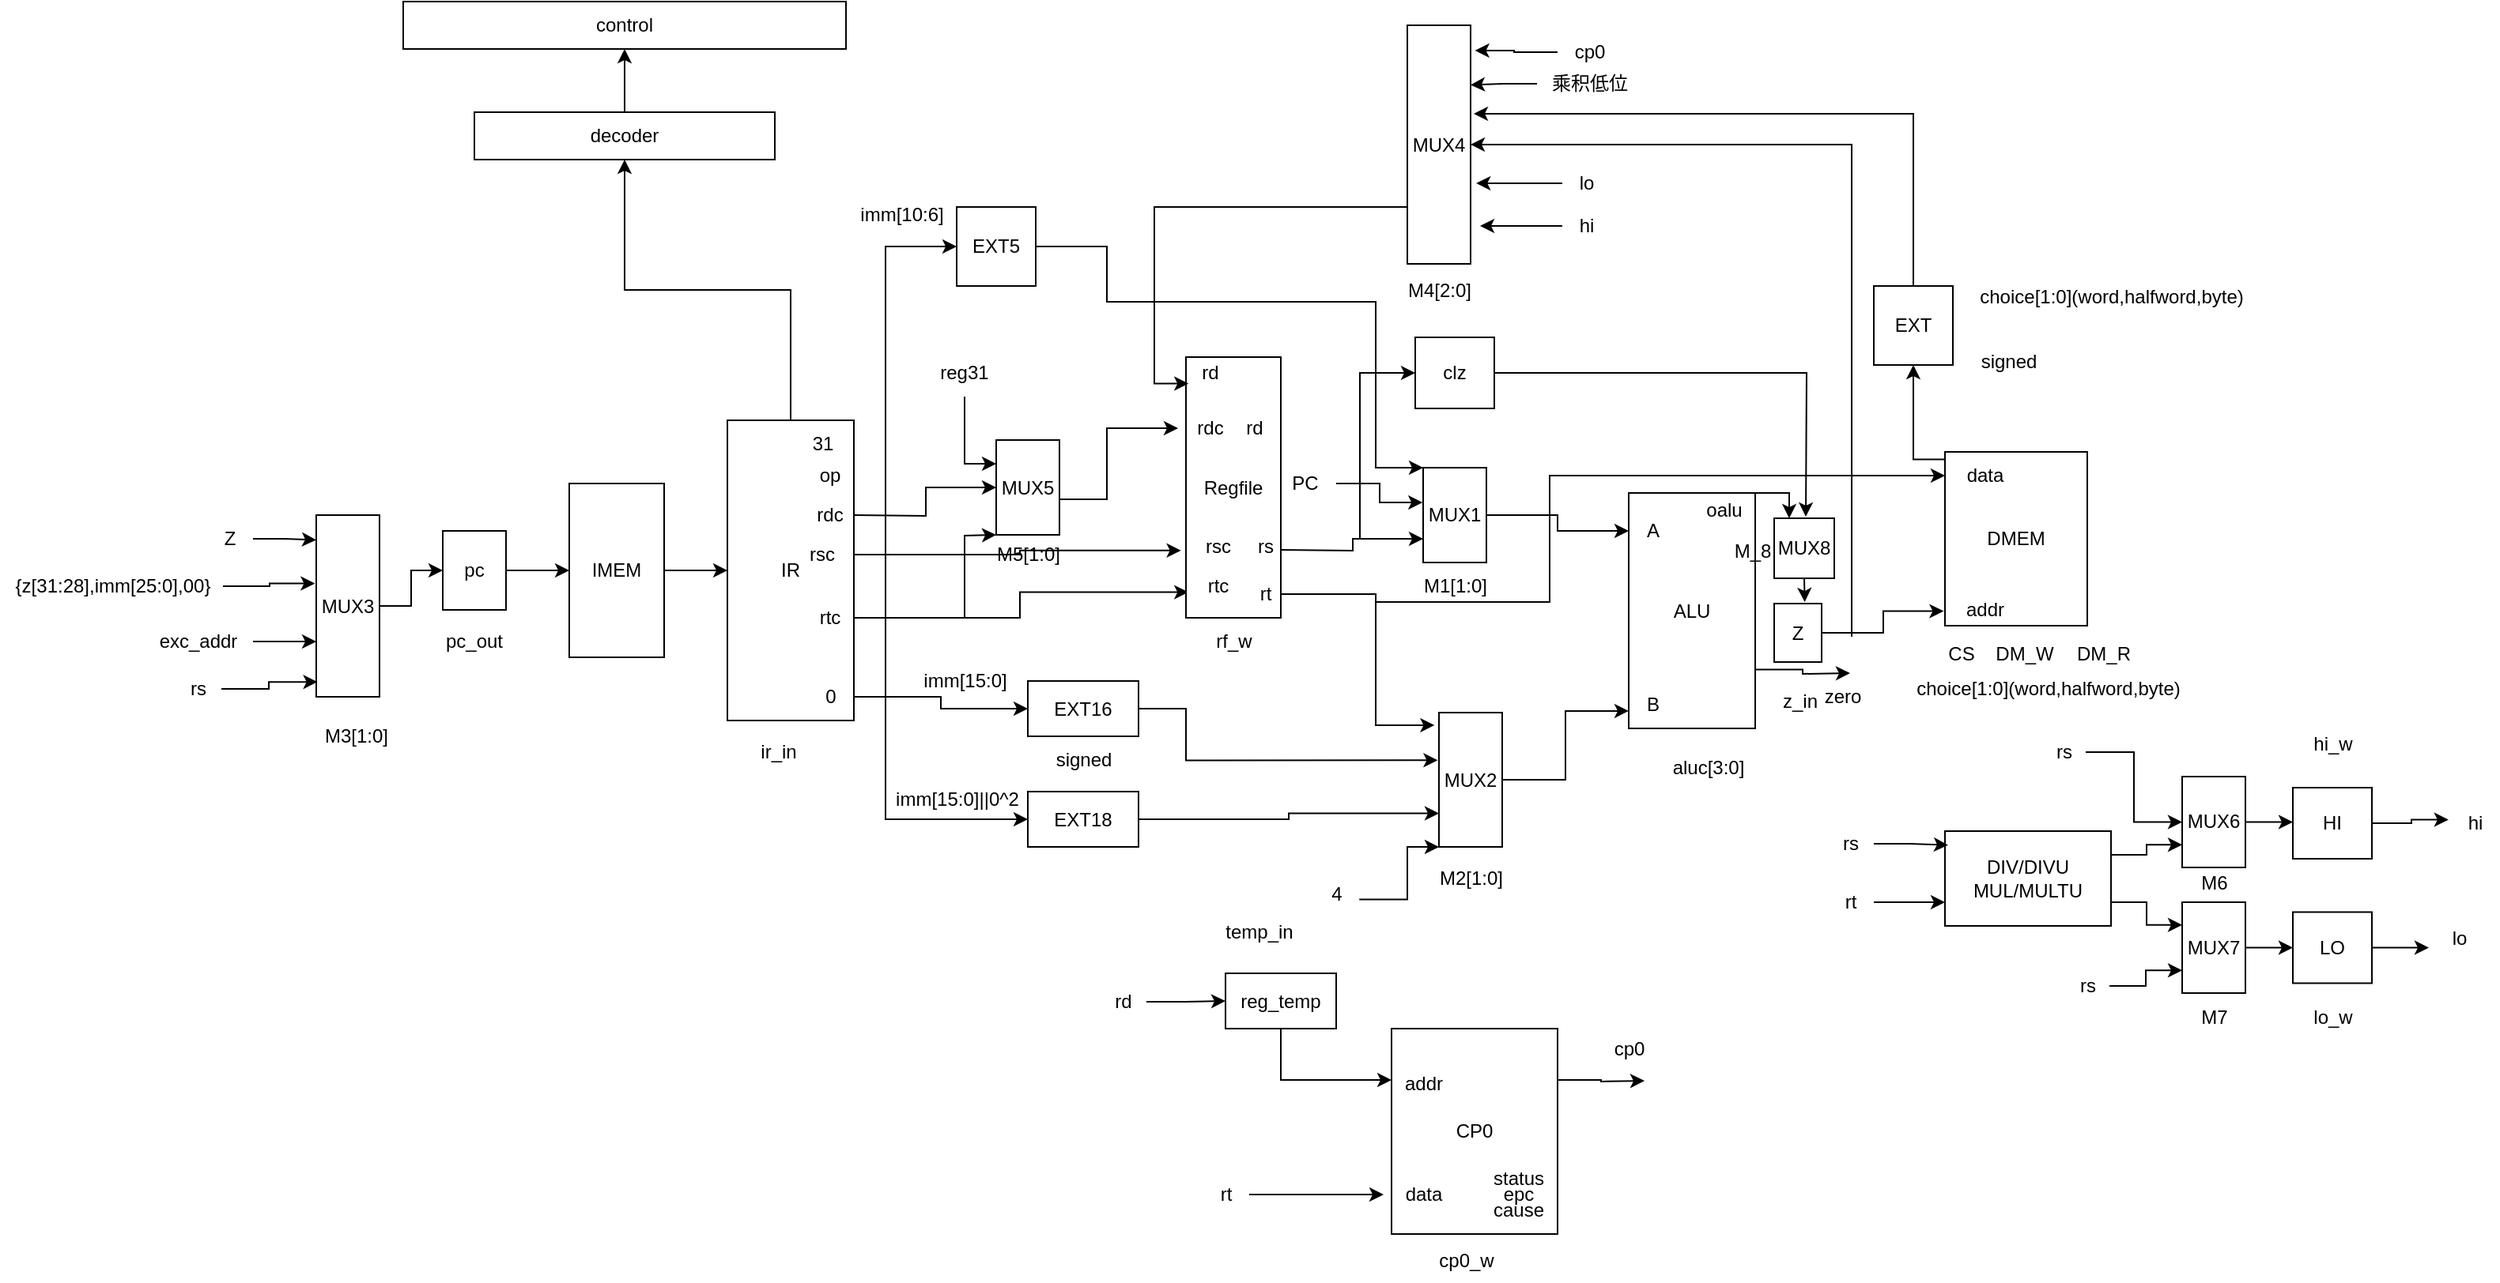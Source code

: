 <mxfile version="21.5.2" type="device">
  <diagram name="第 1 页" id="BXewia8EVomgx7ZCaBAO">
    <mxGraphModel dx="2140" dy="517" grid="0" gridSize="10" guides="1" tooltips="1" connect="1" arrows="1" fold="1" page="1" pageScale="1" pageWidth="850" pageHeight="1100" math="0" shadow="0">
      <root>
        <mxCell id="0" />
        <mxCell id="1" parent="0" />
        <mxCell id="QQ0hsMi-_QrQO46xUWMQ-4" style="edgeStyle=orthogonalEdgeStyle;rounded=0;orthogonalLoop=1;jettySize=auto;html=1;exitX=1;exitY=0.5;exitDx=0;exitDy=0;entryX=0;entryY=0.5;entryDx=0;entryDy=0;" parent="1" source="QQ0hsMi-_QrQO46xUWMQ-1" target="QQ0hsMi-_QrQO46xUWMQ-3" edge="1">
          <mxGeometry relative="1" as="geometry" />
        </mxCell>
        <mxCell id="QQ0hsMi-_QrQO46xUWMQ-1" value="pc" style="rounded=0;whiteSpace=wrap;html=1;" parent="1" vertex="1">
          <mxGeometry x="100" y="495" width="40" height="50" as="geometry" />
        </mxCell>
        <mxCell id="QQ0hsMi-_QrQO46xUWMQ-2" value="pc_out" style="text;html=1;strokeColor=none;fillColor=none;align=center;verticalAlign=middle;whiteSpace=wrap;rounded=0;" parent="1" vertex="1">
          <mxGeometry x="90" y="550" width="60" height="30" as="geometry" />
        </mxCell>
        <mxCell id="QQ0hsMi-_QrQO46xUWMQ-6" style="edgeStyle=orthogonalEdgeStyle;rounded=0;orthogonalLoop=1;jettySize=auto;html=1;exitX=1;exitY=0.5;exitDx=0;exitDy=0;entryX=0;entryY=0.5;entryDx=0;entryDy=0;" parent="1" source="QQ0hsMi-_QrQO46xUWMQ-3" target="QQ0hsMi-_QrQO46xUWMQ-5" edge="1">
          <mxGeometry relative="1" as="geometry" />
        </mxCell>
        <mxCell id="QQ0hsMi-_QrQO46xUWMQ-3" value="IMEM" style="rounded=0;whiteSpace=wrap;html=1;" parent="1" vertex="1">
          <mxGeometry x="180" y="465" width="60" height="110" as="geometry" />
        </mxCell>
        <mxCell id="QQ0hsMi-_QrQO46xUWMQ-97" style="edgeStyle=orthogonalEdgeStyle;rounded=0;orthogonalLoop=1;jettySize=auto;html=1;exitX=0.5;exitY=0;exitDx=0;exitDy=0;entryX=0.5;entryY=1;entryDx=0;entryDy=0;" parent="1" source="QQ0hsMi-_QrQO46xUWMQ-5" target="QQ0hsMi-_QrQO46xUWMQ-95" edge="1">
          <mxGeometry relative="1" as="geometry" />
        </mxCell>
        <mxCell id="QQ0hsMi-_QrQO46xUWMQ-5" value="IR" style="rounded=0;whiteSpace=wrap;html=1;" parent="1" vertex="1">
          <mxGeometry x="280" y="425" width="80" height="190" as="geometry" />
        </mxCell>
        <mxCell id="QQ0hsMi-_QrQO46xUWMQ-7" value="op" style="text;html=1;strokeColor=none;fillColor=none;align=center;verticalAlign=middle;whiteSpace=wrap;rounded=0;" parent="1" vertex="1">
          <mxGeometry x="320" y="440" width="50" height="40" as="geometry" />
        </mxCell>
        <mxCell id="QQ0hsMi-_QrQO46xUWMQ-17" style="edgeStyle=orthogonalEdgeStyle;rounded=0;orthogonalLoop=1;jettySize=auto;html=1;" parent="1" target="QQ0hsMi-_QrQO46xUWMQ-16" edge="1">
          <mxGeometry relative="1" as="geometry">
            <mxPoint x="360" y="485" as="sourcePoint" />
          </mxGeometry>
        </mxCell>
        <mxCell id="QQ0hsMi-_QrQO46xUWMQ-8" value="rdc" style="text;html=1;strokeColor=none;fillColor=none;align=center;verticalAlign=middle;whiteSpace=wrap;rounded=0;" parent="1" vertex="1">
          <mxGeometry x="320" y="465" width="50" height="40" as="geometry" />
        </mxCell>
        <mxCell id="QQ0hsMi-_QrQO46xUWMQ-34" style="edgeStyle=orthogonalEdgeStyle;rounded=0;orthogonalLoop=1;jettySize=auto;html=1;exitX=1;exitY=0.5;exitDx=0;exitDy=0;entryX=-0.08;entryY=0.58;entryDx=0;entryDy=0;entryPerimeter=0;" parent="1" source="QQ0hsMi-_QrQO46xUWMQ-9" target="QQ0hsMi-_QrQO46xUWMQ-21" edge="1">
          <mxGeometry relative="1" as="geometry">
            <mxPoint x="410" y="530" as="targetPoint" />
          </mxGeometry>
        </mxCell>
        <mxCell id="QQ0hsMi-_QrQO46xUWMQ-9" value="rsc" style="text;html=1;strokeColor=none;fillColor=none;align=center;verticalAlign=middle;whiteSpace=wrap;rounded=0;" parent="1" vertex="1">
          <mxGeometry x="320" y="490" width="40" height="40" as="geometry" />
        </mxCell>
        <mxCell id="QQ0hsMi-_QrQO46xUWMQ-28" style="edgeStyle=orthogonalEdgeStyle;rounded=0;orthogonalLoop=1;jettySize=auto;html=1;exitX=1;exitY=0.5;exitDx=0;exitDy=0;entryX=0.04;entryY=0.627;entryDx=0;entryDy=0;entryPerimeter=0;" parent="1" source="QQ0hsMi-_QrQO46xUWMQ-10" target="QQ0hsMi-_QrQO46xUWMQ-22" edge="1">
          <mxGeometry relative="1" as="geometry" />
        </mxCell>
        <mxCell id="QQ0hsMi-_QrQO46xUWMQ-10" value="rtc" style="text;html=1;strokeColor=none;fillColor=none;align=center;verticalAlign=middle;whiteSpace=wrap;rounded=0;" parent="1" vertex="1">
          <mxGeometry x="330" y="530" width="30" height="40" as="geometry" />
        </mxCell>
        <mxCell id="QQ0hsMi-_QrQO46xUWMQ-12" value="31" style="text;html=1;align=center;verticalAlign=middle;resizable=0;points=[];autosize=1;strokeColor=none;fillColor=none;" parent="1" vertex="1">
          <mxGeometry x="320" y="425" width="40" height="30" as="geometry" />
        </mxCell>
        <mxCell id="QQ0hsMi-_QrQO46xUWMQ-56" style="edgeStyle=orthogonalEdgeStyle;rounded=0;orthogonalLoop=1;jettySize=auto;html=1;entryX=0;entryY=0.5;entryDx=0;entryDy=0;" parent="1" source="QQ0hsMi-_QrQO46xUWMQ-14" target="QQ0hsMi-_QrQO46xUWMQ-37" edge="1">
          <mxGeometry relative="1" as="geometry">
            <mxPoint x="380" y="320" as="targetPoint" />
            <Array as="points">
              <mxPoint x="380" y="600" />
              <mxPoint x="380" y="315" />
            </Array>
          </mxGeometry>
        </mxCell>
        <mxCell id="QQ0hsMi-_QrQO46xUWMQ-14" value="0" style="text;html=1;align=center;verticalAlign=middle;resizable=0;points=[];autosize=1;strokeColor=none;fillColor=none;" parent="1" vertex="1">
          <mxGeometry x="330" y="585" width="30" height="30" as="geometry" />
        </mxCell>
        <mxCell id="QQ0hsMi-_QrQO46xUWMQ-15" value="Regfile" style="rounded=0;whiteSpace=wrap;html=1;" parent="1" vertex="1">
          <mxGeometry x="570" y="385" width="60" height="165" as="geometry" />
        </mxCell>
        <mxCell id="QQ0hsMi-_QrQO46xUWMQ-25" style="edgeStyle=orthogonalEdgeStyle;rounded=0;orthogonalLoop=1;jettySize=auto;html=1;exitX=1;exitY=0.5;exitDx=0;exitDy=0;" parent="1" source="QQ0hsMi-_QrQO46xUWMQ-16" target="QQ0hsMi-_QrQO46xUWMQ-19" edge="1">
          <mxGeometry relative="1" as="geometry">
            <mxPoint x="520" y="420" as="targetPoint" />
            <Array as="points">
              <mxPoint x="520" y="475" />
              <mxPoint x="520" y="430" />
            </Array>
          </mxGeometry>
        </mxCell>
        <mxCell id="QQ0hsMi-_QrQO46xUWMQ-16" value="MUX5" style="rounded=0;whiteSpace=wrap;html=1;" parent="1" vertex="1">
          <mxGeometry x="450" y="437.5" width="40" height="60" as="geometry" />
        </mxCell>
        <mxCell id="QQ0hsMi-_QrQO46xUWMQ-18" value="rd" style="text;html=1;align=center;verticalAlign=middle;resizable=0;points=[];autosize=1;strokeColor=none;fillColor=none;" parent="1" vertex="1">
          <mxGeometry x="570" y="380" width="30" height="30" as="geometry" />
        </mxCell>
        <mxCell id="QQ0hsMi-_QrQO46xUWMQ-19" value="rdc" style="text;html=1;align=center;verticalAlign=middle;resizable=0;points=[];autosize=1;strokeColor=none;fillColor=none;" parent="1" vertex="1">
          <mxGeometry x="565" y="415" width="40" height="30" as="geometry" />
        </mxCell>
        <mxCell id="QQ0hsMi-_QrQO46xUWMQ-21" value="rsc" style="text;html=1;align=center;verticalAlign=middle;resizable=0;points=[];autosize=1;strokeColor=none;fillColor=none;" parent="1" vertex="1">
          <mxGeometry x="570" y="490" width="40" height="30" as="geometry" />
        </mxCell>
        <mxCell id="QQ0hsMi-_QrQO46xUWMQ-22" value="rtc" style="text;html=1;align=center;verticalAlign=middle;resizable=0;points=[];autosize=1;strokeColor=none;fillColor=none;" parent="1" vertex="1">
          <mxGeometry x="570" y="515" width="40" height="30" as="geometry" />
        </mxCell>
        <mxCell id="QQ0hsMi-_QrQO46xUWMQ-23" value="rs" style="text;html=1;align=center;verticalAlign=middle;resizable=0;points=[];autosize=1;strokeColor=none;fillColor=none;" parent="1" vertex="1">
          <mxGeometry x="605" y="490" width="30" height="30" as="geometry" />
        </mxCell>
        <mxCell id="QQ0hsMi-_QrQO46xUWMQ-54" style="edgeStyle=orthogonalEdgeStyle;rounded=0;orthogonalLoop=1;jettySize=auto;html=1;entryX=-0.07;entryY=0.094;entryDx=0;entryDy=0;entryPerimeter=0;" parent="1" target="QQ0hsMi-_QrQO46xUWMQ-47" edge="1">
          <mxGeometry relative="1" as="geometry">
            <mxPoint x="680" y="580" as="targetPoint" />
            <mxPoint x="630" y="535" as="sourcePoint" />
            <Array as="points">
              <mxPoint x="690" y="535" />
              <mxPoint x="690" y="618" />
            </Array>
          </mxGeometry>
        </mxCell>
        <mxCell id="QQ0hsMi-_QrQO46xUWMQ-24" value="rt" style="text;html=1;align=center;verticalAlign=middle;resizable=0;points=[];autosize=1;strokeColor=none;fillColor=none;" parent="1" vertex="1">
          <mxGeometry x="605" y="520" width="30" height="30" as="geometry" />
        </mxCell>
        <mxCell id="QQ0hsMi-_QrQO46xUWMQ-29" value="" style="endArrow=classic;html=1;rounded=0;entryX=0;entryY=1;entryDx=0;entryDy=0;" parent="1" target="QQ0hsMi-_QrQO46xUWMQ-16" edge="1">
          <mxGeometry width="50" height="50" relative="1" as="geometry">
            <mxPoint x="430" y="550" as="sourcePoint" />
            <mxPoint x="430" y="500" as="targetPoint" />
            <Array as="points">
              <mxPoint x="430" y="498" />
            </Array>
          </mxGeometry>
        </mxCell>
        <mxCell id="QQ0hsMi-_QrQO46xUWMQ-57" style="edgeStyle=orthogonalEdgeStyle;rounded=0;orthogonalLoop=1;jettySize=auto;html=1;exitX=0.5;exitY=1;exitDx=0;exitDy=0;entryX=0;entryY=0.25;entryDx=0;entryDy=0;" parent="1" source="QQ0hsMi-_QrQO46xUWMQ-31" target="QQ0hsMi-_QrQO46xUWMQ-16" edge="1">
          <mxGeometry relative="1" as="geometry" />
        </mxCell>
        <mxCell id="QQ0hsMi-_QrQO46xUWMQ-31" value="reg31" style="text;html=1;strokeColor=none;fillColor=none;align=center;verticalAlign=middle;whiteSpace=wrap;rounded=0;" parent="1" vertex="1">
          <mxGeometry x="400" y="380" width="60" height="30" as="geometry" />
        </mxCell>
        <mxCell id="QQ0hsMi-_QrQO46xUWMQ-69" style="edgeStyle=orthogonalEdgeStyle;rounded=0;orthogonalLoop=1;jettySize=auto;html=1;exitX=1;exitY=0.5;exitDx=0;exitDy=0;entryX=0;entryY=0;entryDx=0;entryDy=0;" parent="1" source="QQ0hsMi-_QrQO46xUWMQ-37" target="QQ0hsMi-_QrQO46xUWMQ-43" edge="1">
          <mxGeometry relative="1" as="geometry">
            <mxPoint x="690" y="480" as="targetPoint" />
            <Array as="points">
              <mxPoint x="520" y="315" />
              <mxPoint x="520" y="350" />
              <mxPoint x="690" y="350" />
              <mxPoint x="690" y="455" />
            </Array>
          </mxGeometry>
        </mxCell>
        <mxCell id="QQ0hsMi-_QrQO46xUWMQ-37" value="EXT5" style="whiteSpace=wrap;html=1;aspect=fixed;" parent="1" vertex="1">
          <mxGeometry x="425" y="290" width="50" height="50" as="geometry" />
        </mxCell>
        <mxCell id="QQ0hsMi-_QrQO46xUWMQ-38" value="rd" style="text;html=1;align=center;verticalAlign=middle;resizable=0;points=[];autosize=1;strokeColor=none;fillColor=none;" parent="1" vertex="1">
          <mxGeometry x="597.5" y="415" width="30" height="30" as="geometry" />
        </mxCell>
        <mxCell id="QQ0hsMi-_QrQO46xUWMQ-39" value="rf_w" style="text;html=1;align=center;verticalAlign=middle;resizable=0;points=[];autosize=1;strokeColor=none;fillColor=none;" parent="1" vertex="1">
          <mxGeometry x="575" y="550" width="50" height="30" as="geometry" />
        </mxCell>
        <mxCell id="QQ0hsMi-_QrQO46xUWMQ-148" style="edgeStyle=orthogonalEdgeStyle;rounded=0;orthogonalLoop=1;jettySize=auto;html=1;exitX=1;exitY=0.25;exitDx=0;exitDy=0;" parent="1" source="QQ0hsMi-_QrQO46xUWMQ-41" edge="1">
          <mxGeometry relative="1" as="geometry">
            <mxPoint x="860" y="843" as="targetPoint" />
          </mxGeometry>
        </mxCell>
        <mxCell id="QQ0hsMi-_QrQO46xUWMQ-41" value="CP0" style="rounded=0;whiteSpace=wrap;html=1;" parent="1" vertex="1">
          <mxGeometry x="700" y="810" width="105" height="130" as="geometry" />
        </mxCell>
        <mxCell id="QQ0hsMi-_QrQO46xUWMQ-79" style="edgeStyle=orthogonalEdgeStyle;rounded=0;orthogonalLoop=1;jettySize=auto;html=1;exitX=1;exitY=0.75;exitDx=0;exitDy=0;" parent="1" source="QQ0hsMi-_QrQO46xUWMQ-42" edge="1">
          <mxGeometry relative="1" as="geometry">
            <mxPoint x="990" y="585" as="targetPoint" />
          </mxGeometry>
        </mxCell>
        <mxCell id="QQ0hsMi-_QrQO46xUWMQ-203" style="edgeStyle=orthogonalEdgeStyle;rounded=0;orthogonalLoop=1;jettySize=auto;html=1;exitX=1;exitY=0;exitDx=0;exitDy=0;entryX=0.25;entryY=0;entryDx=0;entryDy=0;" parent="1" source="QQ0hsMi-_QrQO46xUWMQ-42" target="QQ0hsMi-_QrQO46xUWMQ-199" edge="1">
          <mxGeometry relative="1" as="geometry" />
        </mxCell>
        <mxCell id="QQ0hsMi-_QrQO46xUWMQ-42" value="ALU" style="rounded=0;whiteSpace=wrap;html=1;" parent="1" vertex="1">
          <mxGeometry x="850" y="471" width="80" height="149" as="geometry" />
        </mxCell>
        <mxCell id="QQ0hsMi-_QrQO46xUWMQ-44" style="edgeStyle=orthogonalEdgeStyle;rounded=0;orthogonalLoop=1;jettySize=auto;html=1;entryX=0;entryY=0.75;entryDx=0;entryDy=0;" parent="1" target="QQ0hsMi-_QrQO46xUWMQ-43" edge="1">
          <mxGeometry relative="1" as="geometry">
            <mxPoint x="630" y="507" as="sourcePoint" />
          </mxGeometry>
        </mxCell>
        <mxCell id="QQ0hsMi-_QrQO46xUWMQ-71" style="edgeStyle=orthogonalEdgeStyle;rounded=0;orthogonalLoop=1;jettySize=auto;html=1;exitX=1;exitY=0.5;exitDx=0;exitDy=0;" parent="1" source="QQ0hsMi-_QrQO46xUWMQ-43" target="QQ0hsMi-_QrQO46xUWMQ-45" edge="1">
          <mxGeometry relative="1" as="geometry" />
        </mxCell>
        <mxCell id="QQ0hsMi-_QrQO46xUWMQ-43" value="MUX1" style="rounded=0;whiteSpace=wrap;html=1;" parent="1" vertex="1">
          <mxGeometry x="720" y="455" width="40" height="60" as="geometry" />
        </mxCell>
        <mxCell id="QQ0hsMi-_QrQO46xUWMQ-45" value="A" style="text;html=1;align=center;verticalAlign=middle;resizable=0;points=[];autosize=1;strokeColor=none;fillColor=none;" parent="1" vertex="1">
          <mxGeometry x="850" y="480" width="30" height="30" as="geometry" />
        </mxCell>
        <mxCell id="QQ0hsMi-_QrQO46xUWMQ-46" value="B" style="text;html=1;align=center;verticalAlign=middle;resizable=0;points=[];autosize=1;strokeColor=none;fillColor=none;" parent="1" vertex="1">
          <mxGeometry x="850" y="590" width="30" height="30" as="geometry" />
        </mxCell>
        <mxCell id="QQ0hsMi-_QrQO46xUWMQ-61" style="edgeStyle=orthogonalEdgeStyle;rounded=0;orthogonalLoop=1;jettySize=auto;html=1;exitX=0.987;exitY=0.607;exitDx=0;exitDy=0;entryX=0;entryY=1;entryDx=0;entryDy=0;exitPerimeter=0;" parent="1" source="QQ0hsMi-_QrQO46xUWMQ-51" target="QQ0hsMi-_QrQO46xUWMQ-47" edge="1">
          <mxGeometry relative="1" as="geometry">
            <Array as="points">
              <mxPoint x="710" y="728" />
              <mxPoint x="710" y="695" />
            </Array>
          </mxGeometry>
        </mxCell>
        <mxCell id="QQ0hsMi-_QrQO46xUWMQ-72" style="edgeStyle=orthogonalEdgeStyle;rounded=0;orthogonalLoop=1;jettySize=auto;html=1;exitX=1;exitY=0.5;exitDx=0;exitDy=0;entryX=0;entryY=0.633;entryDx=0;entryDy=0;entryPerimeter=0;" parent="1" source="QQ0hsMi-_QrQO46xUWMQ-47" target="QQ0hsMi-_QrQO46xUWMQ-46" edge="1">
          <mxGeometry relative="1" as="geometry" />
        </mxCell>
        <mxCell id="QQ0hsMi-_QrQO46xUWMQ-47" value="MUX2" style="rounded=0;whiteSpace=wrap;html=1;" parent="1" vertex="1">
          <mxGeometry x="730" y="610" width="40" height="85" as="geometry" />
        </mxCell>
        <mxCell id="QQ0hsMi-_QrQO46xUWMQ-70" style="edgeStyle=orthogonalEdgeStyle;rounded=0;orthogonalLoop=1;jettySize=auto;html=1;entryX=-0.01;entryY=0.367;entryDx=0;entryDy=0;entryPerimeter=0;" parent="1" source="QQ0hsMi-_QrQO46xUWMQ-49" target="QQ0hsMi-_QrQO46xUWMQ-43" edge="1">
          <mxGeometry relative="1" as="geometry" />
        </mxCell>
        <mxCell id="QQ0hsMi-_QrQO46xUWMQ-49" value="PC" style="text;html=1;align=center;verticalAlign=middle;resizable=0;points=[];autosize=1;strokeColor=none;fillColor=none;" parent="1" vertex="1">
          <mxGeometry x="625" y="450" width="40" height="30" as="geometry" />
        </mxCell>
        <mxCell id="QQ0hsMi-_QrQO46xUWMQ-51" value="4" style="text;html=1;align=center;verticalAlign=middle;resizable=0;points=[];autosize=1;strokeColor=none;fillColor=none;" parent="1" vertex="1">
          <mxGeometry x="650" y="710" width="30" height="30" as="geometry" />
        </mxCell>
        <mxCell id="QQ0hsMi-_QrQO46xUWMQ-65" style="edgeStyle=orthogonalEdgeStyle;rounded=0;orthogonalLoop=1;jettySize=auto;html=1;exitX=0;exitY=0.5;exitDx=0;exitDy=0;entryX=0;entryY=0.5;entryDx=0;entryDy=0;" parent="1" target="QQ0hsMi-_QrQO46xUWMQ-53" edge="1">
          <mxGeometry relative="1" as="geometry">
            <mxPoint x="380" y="600" as="sourcePoint" />
            <Array as="points">
              <mxPoint x="380" y="678" />
            </Array>
          </mxGeometry>
        </mxCell>
        <mxCell id="QQ0hsMi-_QrQO46xUWMQ-67" style="edgeStyle=orthogonalEdgeStyle;rounded=0;orthogonalLoop=1;jettySize=auto;html=1;exitX=1;exitY=0.5;exitDx=0;exitDy=0;entryX=0;entryY=0.75;entryDx=0;entryDy=0;" parent="1" source="QQ0hsMi-_QrQO46xUWMQ-53" target="QQ0hsMi-_QrQO46xUWMQ-47" edge="1">
          <mxGeometry relative="1" as="geometry" />
        </mxCell>
        <mxCell id="QQ0hsMi-_QrQO46xUWMQ-53" value="EXT18" style="rounded=0;whiteSpace=wrap;html=1;" parent="1" vertex="1">
          <mxGeometry x="470" y="660" width="70" height="35" as="geometry" />
        </mxCell>
        <mxCell id="QQ0hsMi-_QrQO46xUWMQ-63" style="edgeStyle=orthogonalEdgeStyle;rounded=0;orthogonalLoop=1;jettySize=auto;html=1;entryX=0;entryY=0.5;entryDx=0;entryDy=0;" parent="1" source="QQ0hsMi-_QrQO46xUWMQ-14" target="QQ0hsMi-_QrQO46xUWMQ-55" edge="1">
          <mxGeometry relative="1" as="geometry" />
        </mxCell>
        <mxCell id="QQ0hsMi-_QrQO46xUWMQ-64" style="edgeStyle=orthogonalEdgeStyle;rounded=0;orthogonalLoop=1;jettySize=auto;html=1;exitX=1;exitY=0.5;exitDx=0;exitDy=0;entryX=-0.02;entryY=0.355;entryDx=0;entryDy=0;entryPerimeter=0;" parent="1" source="QQ0hsMi-_QrQO46xUWMQ-55" target="QQ0hsMi-_QrQO46xUWMQ-47" edge="1">
          <mxGeometry relative="1" as="geometry">
            <mxPoint x="640" y="650" as="targetPoint" />
            <Array as="points">
              <mxPoint x="570" y="608" />
              <mxPoint x="570" y="640" />
            </Array>
          </mxGeometry>
        </mxCell>
        <mxCell id="QQ0hsMi-_QrQO46xUWMQ-55" value="EXT16" style="rounded=0;whiteSpace=wrap;html=1;" parent="1" vertex="1">
          <mxGeometry x="470" y="590" width="70" height="35" as="geometry" />
        </mxCell>
        <mxCell id="QQ0hsMi-_QrQO46xUWMQ-58" value="imm[10:6]" style="text;html=1;align=center;verticalAlign=middle;resizable=0;points=[];autosize=1;strokeColor=none;fillColor=none;" parent="1" vertex="1">
          <mxGeometry x="350" y="280" width="80" height="30" as="geometry" />
        </mxCell>
        <mxCell id="QQ0hsMi-_QrQO46xUWMQ-59" value="imm[15:0]||0^2" style="text;html=1;align=center;verticalAlign=middle;resizable=0;points=[];autosize=1;strokeColor=none;fillColor=none;" parent="1" vertex="1">
          <mxGeometry x="375" y="650" width="100" height="30" as="geometry" />
        </mxCell>
        <mxCell id="QQ0hsMi-_QrQO46xUWMQ-62" value="signed" style="text;html=1;align=center;verticalAlign=middle;resizable=0;points=[];autosize=1;strokeColor=none;fillColor=none;" parent="1" vertex="1">
          <mxGeometry x="475" y="625" width="60" height="30" as="geometry" />
        </mxCell>
        <mxCell id="QQ0hsMi-_QrQO46xUWMQ-66" value="imm[15:0]" style="text;html=1;align=center;verticalAlign=middle;resizable=0;points=[];autosize=1;strokeColor=none;fillColor=none;" parent="1" vertex="1">
          <mxGeometry x="390" y="575" width="80" height="30" as="geometry" />
        </mxCell>
        <mxCell id="QQ0hsMi-_QrQO46xUWMQ-73" value="M2[1:0]" style="text;html=1;align=center;verticalAlign=middle;resizable=0;points=[];autosize=1;strokeColor=none;fillColor=none;" parent="1" vertex="1">
          <mxGeometry x="720" y="700" width="60" height="30" as="geometry" />
        </mxCell>
        <mxCell id="QQ0hsMi-_QrQO46xUWMQ-74" value="M5[1:0]" style="text;html=1;align=center;verticalAlign=middle;resizable=0;points=[];autosize=1;strokeColor=none;fillColor=none;" parent="1" vertex="1">
          <mxGeometry x="440" y="495" width="60" height="30" as="geometry" />
        </mxCell>
        <mxCell id="QQ0hsMi-_QrQO46xUWMQ-76" value="M1[1:0]" style="text;html=1;align=center;verticalAlign=middle;resizable=0;points=[];autosize=1;strokeColor=none;fillColor=none;" parent="1" vertex="1">
          <mxGeometry x="710" y="515" width="60" height="30" as="geometry" />
        </mxCell>
        <mxCell id="QQ0hsMi-_QrQO46xUWMQ-77" value="aluc[3:0]" style="text;html=1;align=center;verticalAlign=middle;resizable=0;points=[];autosize=1;strokeColor=none;fillColor=none;" parent="1" vertex="1">
          <mxGeometry x="865" y="630" width="70" height="30" as="geometry" />
        </mxCell>
        <mxCell id="QQ0hsMi-_QrQO46xUWMQ-78" value="DMEM" style="rounded=0;whiteSpace=wrap;html=1;" parent="1" vertex="1">
          <mxGeometry x="1050" y="445" width="90" height="110" as="geometry" />
        </mxCell>
        <mxCell id="QQ0hsMi-_QrQO46xUWMQ-80" value="zero" style="text;html=1;align=center;verticalAlign=middle;resizable=0;points=[];autosize=1;strokeColor=none;fillColor=none;" parent="1" vertex="1">
          <mxGeometry x="960" y="585" width="50" height="30" as="geometry" />
        </mxCell>
        <mxCell id="QQ0hsMi-_QrQO46xUWMQ-133" style="edgeStyle=orthogonalEdgeStyle;rounded=0;orthogonalLoop=1;jettySize=auto;html=1;" parent="1" target="QQ0hsMi-_QrQO46xUWMQ-81" edge="1">
          <mxGeometry relative="1" as="geometry">
            <mxPoint x="690" y="540" as="sourcePoint" />
            <Array as="points">
              <mxPoint x="800" y="460" />
            </Array>
          </mxGeometry>
        </mxCell>
        <mxCell id="QQ0hsMi-_QrQO46xUWMQ-81" value="data" style="text;html=1;align=center;verticalAlign=middle;resizable=0;points=[];autosize=1;strokeColor=none;fillColor=none;" parent="1" vertex="1">
          <mxGeometry x="1050" y="445" width="50" height="30" as="geometry" />
        </mxCell>
        <mxCell id="QQ0hsMi-_QrQO46xUWMQ-82" value="addr" style="text;html=1;align=center;verticalAlign=middle;resizable=0;points=[];autosize=1;strokeColor=none;fillColor=none;" parent="1" vertex="1">
          <mxGeometry x="1050" y="530" width="50" height="30" as="geometry" />
        </mxCell>
        <mxCell id="QQ0hsMi-_QrQO46xUWMQ-84" value="CS" style="text;html=1;align=center;verticalAlign=middle;resizable=0;points=[];autosize=1;strokeColor=none;fillColor=none;" parent="1" vertex="1">
          <mxGeometry x="1040" y="558" width="40" height="30" as="geometry" />
        </mxCell>
        <mxCell id="QQ0hsMi-_QrQO46xUWMQ-85" value="DM_W" style="text;html=1;align=center;verticalAlign=middle;resizable=0;points=[];autosize=1;strokeColor=none;fillColor=none;" parent="1" vertex="1">
          <mxGeometry x="1070" y="558" width="60" height="30" as="geometry" />
        </mxCell>
        <mxCell id="QQ0hsMi-_QrQO46xUWMQ-86" value="DM_R" style="text;html=1;align=center;verticalAlign=middle;resizable=0;points=[];autosize=1;strokeColor=none;fillColor=none;" parent="1" vertex="1">
          <mxGeometry x="1120" y="558" width="60" height="30" as="geometry" />
        </mxCell>
        <mxCell id="QQ0hsMi-_QrQO46xUWMQ-88" style="edgeStyle=orthogonalEdgeStyle;rounded=0;orthogonalLoop=1;jettySize=auto;html=1;exitX=0;exitY=0.5;exitDx=0;exitDy=0;entryX=0.053;entryY=0.727;entryDx=0;entryDy=0;entryPerimeter=0;" parent="1" source="QQ0hsMi-_QrQO46xUWMQ-87" target="QQ0hsMi-_QrQO46xUWMQ-18" edge="1">
          <mxGeometry relative="1" as="geometry">
            <mxPoint x="540" y="400" as="targetPoint" />
            <Array as="points">
              <mxPoint x="550" y="290" />
              <mxPoint x="550" y="402" />
            </Array>
          </mxGeometry>
        </mxCell>
        <mxCell id="QQ0hsMi-_QrQO46xUWMQ-208" style="edgeStyle=orthogonalEdgeStyle;rounded=0;orthogonalLoop=1;jettySize=auto;html=1;entryX=1;entryY=0.5;entryDx=0;entryDy=0;" parent="1" target="QQ0hsMi-_QrQO46xUWMQ-87" edge="1">
          <mxGeometry relative="1" as="geometry">
            <mxPoint x="991" y="562" as="sourcePoint" />
            <Array as="points">
              <mxPoint x="991" y="251" />
            </Array>
          </mxGeometry>
        </mxCell>
        <mxCell id="QQ0hsMi-_QrQO46xUWMQ-87" value="MUX4" style="rounded=0;whiteSpace=wrap;html=1;" parent="1" vertex="1">
          <mxGeometry x="710" y="175" width="40" height="151" as="geometry" />
        </mxCell>
        <mxCell id="QQ0hsMi-_QrQO46xUWMQ-92" style="edgeStyle=orthogonalEdgeStyle;rounded=0;orthogonalLoop=1;jettySize=auto;html=1;entryX=1;entryY=0.25;entryDx=0;entryDy=0;" parent="1" source="QQ0hsMi-_QrQO46xUWMQ-91" target="QQ0hsMi-_QrQO46xUWMQ-87" edge="1">
          <mxGeometry relative="1" as="geometry" />
        </mxCell>
        <mxCell id="QQ0hsMi-_QrQO46xUWMQ-91" value="乘积低位" style="text;html=1;align=center;verticalAlign=middle;resizable=0;points=[];autosize=1;strokeColor=none;fillColor=none;" parent="1" vertex="1">
          <mxGeometry x="792" y="199" width="66" height="26" as="geometry" />
        </mxCell>
        <mxCell id="QQ0hsMi-_QrQO46xUWMQ-94" value="M4[2:0]" style="text;html=1;align=center;verticalAlign=middle;resizable=0;points=[];autosize=1;strokeColor=none;fillColor=none;" parent="1" vertex="1">
          <mxGeometry x="700" y="328" width="60" height="30" as="geometry" />
        </mxCell>
        <mxCell id="QQ0hsMi-_QrQO46xUWMQ-99" style="edgeStyle=orthogonalEdgeStyle;rounded=0;orthogonalLoop=1;jettySize=auto;html=1;exitX=0.5;exitY=0;exitDx=0;exitDy=0;entryX=0.5;entryY=1;entryDx=0;entryDy=0;" parent="1" source="QQ0hsMi-_QrQO46xUWMQ-95" target="QQ0hsMi-_QrQO46xUWMQ-96" edge="1">
          <mxGeometry relative="1" as="geometry" />
        </mxCell>
        <mxCell id="QQ0hsMi-_QrQO46xUWMQ-95" value="decoder" style="rounded=0;whiteSpace=wrap;html=1;" parent="1" vertex="1">
          <mxGeometry x="120" y="230" width="190" height="30" as="geometry" />
        </mxCell>
        <mxCell id="QQ0hsMi-_QrQO46xUWMQ-96" value="control" style="rounded=0;whiteSpace=wrap;html=1;" parent="1" vertex="1">
          <mxGeometry x="75" y="160" width="280" height="30" as="geometry" />
        </mxCell>
        <mxCell id="QQ0hsMi-_QrQO46xUWMQ-101" style="edgeStyle=orthogonalEdgeStyle;rounded=0;orthogonalLoop=1;jettySize=auto;html=1;exitX=0;exitY=0.5;exitDx=0;exitDy=0;entryX=0;entryY=0.5;entryDx=0;entryDy=0;" parent="1" target="QQ0hsMi-_QrQO46xUWMQ-100" edge="1">
          <mxGeometry relative="1" as="geometry">
            <mxPoint x="680" y="500" as="sourcePoint" />
            <Array as="points">
              <mxPoint x="680" y="395" />
            </Array>
          </mxGeometry>
        </mxCell>
        <mxCell id="QQ0hsMi-_QrQO46xUWMQ-152" style="edgeStyle=orthogonalEdgeStyle;rounded=0;orthogonalLoop=1;jettySize=auto;html=1;exitX=1;exitY=0.5;exitDx=0;exitDy=0;" parent="1" source="QQ0hsMi-_QrQO46xUWMQ-100" edge="1">
          <mxGeometry relative="1" as="geometry">
            <mxPoint x="962" y="486" as="targetPoint" />
          </mxGeometry>
        </mxCell>
        <mxCell id="QQ0hsMi-_QrQO46xUWMQ-100" value="clz" style="rounded=0;whiteSpace=wrap;html=1;" parent="1" vertex="1">
          <mxGeometry x="715" y="372.5" width="50" height="45" as="geometry" />
        </mxCell>
        <mxCell id="QQ0hsMi-_QrQO46xUWMQ-176" style="edgeStyle=orthogonalEdgeStyle;rounded=0;orthogonalLoop=1;jettySize=auto;html=1;exitX=1;exitY=0.25;exitDx=0;exitDy=0;entryX=0;entryY=0.75;entryDx=0;entryDy=0;" parent="1" source="QQ0hsMi-_QrQO46xUWMQ-103" target="QQ0hsMi-_QrQO46xUWMQ-173" edge="1">
          <mxGeometry relative="1" as="geometry" />
        </mxCell>
        <mxCell id="QQ0hsMi-_QrQO46xUWMQ-185" style="edgeStyle=orthogonalEdgeStyle;rounded=0;orthogonalLoop=1;jettySize=auto;html=1;exitX=1;exitY=0.75;exitDx=0;exitDy=0;entryX=0;entryY=0.25;entryDx=0;entryDy=0;" parent="1" source="QQ0hsMi-_QrQO46xUWMQ-103" target="QQ0hsMi-_QrQO46xUWMQ-179" edge="1">
          <mxGeometry relative="1" as="geometry" />
        </mxCell>
        <mxCell id="QQ0hsMi-_QrQO46xUWMQ-103" value="DIV/DIVU&lt;br&gt;MUL/MULTU" style="rounded=0;whiteSpace=wrap;html=1;" parent="1" vertex="1">
          <mxGeometry x="1050" y="685" width="105" height="60" as="geometry" />
        </mxCell>
        <mxCell id="QQ0hsMi-_QrQO46xUWMQ-105" style="edgeStyle=orthogonalEdgeStyle;rounded=0;orthogonalLoop=1;jettySize=auto;html=1;exitX=1;exitY=0.5;exitDx=0;exitDy=0;entryX=0;entryY=0.5;entryDx=0;entryDy=0;" parent="1" source="QQ0hsMi-_QrQO46xUWMQ-104" target="QQ0hsMi-_QrQO46xUWMQ-1" edge="1">
          <mxGeometry relative="1" as="geometry" />
        </mxCell>
        <mxCell id="QQ0hsMi-_QrQO46xUWMQ-104" value="MUX3" style="rounded=0;whiteSpace=wrap;html=1;" parent="1" vertex="1">
          <mxGeometry x="20" y="485" width="40" height="115" as="geometry" />
        </mxCell>
        <mxCell id="QQ0hsMi-_QrQO46xUWMQ-109" style="edgeStyle=orthogonalEdgeStyle;rounded=0;orthogonalLoop=1;jettySize=auto;html=1;exitX=1;exitY=0.5;exitDx=0;exitDy=0;entryX=-0.016;entryY=0.527;entryDx=0;entryDy=0;entryPerimeter=0;" parent="1" source="QQ0hsMi-_QrQO46xUWMQ-106" target="QQ0hsMi-_QrQO46xUWMQ-82" edge="1">
          <mxGeometry relative="1" as="geometry" />
        </mxCell>
        <mxCell id="QQ0hsMi-_QrQO46xUWMQ-106" value="Z" style="rounded=0;whiteSpace=wrap;html=1;" parent="1" vertex="1">
          <mxGeometry x="942" y="541" width="30" height="37" as="geometry" />
        </mxCell>
        <mxCell id="QQ0hsMi-_QrQO46xUWMQ-111" style="edgeStyle=orthogonalEdgeStyle;rounded=0;orthogonalLoop=1;jettySize=auto;html=1;entryX=0;entryY=0.137;entryDx=0;entryDy=0;entryPerimeter=0;" parent="1" source="QQ0hsMi-_QrQO46xUWMQ-110" target="QQ0hsMi-_QrQO46xUWMQ-104" edge="1">
          <mxGeometry relative="1" as="geometry" />
        </mxCell>
        <mxCell id="QQ0hsMi-_QrQO46xUWMQ-110" value="Z" style="text;html=1;align=center;verticalAlign=middle;resizable=0;points=[];autosize=1;strokeColor=none;fillColor=none;" parent="1" vertex="1">
          <mxGeometry x="-50" y="485" width="30" height="30" as="geometry" />
        </mxCell>
        <mxCell id="QQ0hsMi-_QrQO46xUWMQ-126" style="edgeStyle=orthogonalEdgeStyle;rounded=0;orthogonalLoop=1;jettySize=auto;html=1;entryX=-0.02;entryY=0.376;entryDx=0;entryDy=0;entryPerimeter=0;" parent="1" source="QQ0hsMi-_QrQO46xUWMQ-112" target="QQ0hsMi-_QrQO46xUWMQ-104" edge="1">
          <mxGeometry relative="1" as="geometry" />
        </mxCell>
        <mxCell id="QQ0hsMi-_QrQO46xUWMQ-112" value="{z[31:28],imm[25:0],00}" style="text;html=1;align=center;verticalAlign=middle;resizable=0;points=[];autosize=1;strokeColor=none;fillColor=none;" parent="1" vertex="1">
          <mxGeometry x="-180" y="517" width="141" height="26" as="geometry" />
        </mxCell>
        <mxCell id="QQ0hsMi-_QrQO46xUWMQ-115" style="edgeStyle=orthogonalEdgeStyle;rounded=0;orthogonalLoop=1;jettySize=auto;html=1;entryX=0.019;entryY=0.147;entryDx=0;entryDy=0;entryPerimeter=0;" parent="1" source="QQ0hsMi-_QrQO46xUWMQ-114" target="QQ0hsMi-_QrQO46xUWMQ-103" edge="1">
          <mxGeometry relative="1" as="geometry" />
        </mxCell>
        <mxCell id="QQ0hsMi-_QrQO46xUWMQ-114" value="rs" style="text;html=1;align=center;verticalAlign=middle;resizable=0;points=[];autosize=1;strokeColor=none;fillColor=none;" parent="1" vertex="1">
          <mxGeometry x="975" y="678" width="30" height="30" as="geometry" />
        </mxCell>
        <mxCell id="QQ0hsMi-_QrQO46xUWMQ-117" style="edgeStyle=orthogonalEdgeStyle;rounded=0;orthogonalLoop=1;jettySize=auto;html=1;entryX=0;entryY=0.75;entryDx=0;entryDy=0;" parent="1" source="QQ0hsMi-_QrQO46xUWMQ-116" target="QQ0hsMi-_QrQO46xUWMQ-103" edge="1">
          <mxGeometry relative="1" as="geometry" />
        </mxCell>
        <mxCell id="QQ0hsMi-_QrQO46xUWMQ-116" value="rt" style="text;html=1;align=center;verticalAlign=middle;resizable=0;points=[];autosize=1;strokeColor=none;fillColor=none;" parent="1" vertex="1">
          <mxGeometry x="975" y="715" width="30" height="30" as="geometry" />
        </mxCell>
        <mxCell id="QQ0hsMi-_QrQO46xUWMQ-190" style="edgeStyle=orthogonalEdgeStyle;rounded=0;orthogonalLoop=1;jettySize=auto;html=1;exitX=1;exitY=0.5;exitDx=0;exitDy=0;entryX=-0.053;entryY=0.427;entryDx=0;entryDy=0;entryPerimeter=0;" parent="1" source="QQ0hsMi-_QrQO46xUWMQ-118" target="QQ0hsMi-_QrQO46xUWMQ-155" edge="1">
          <mxGeometry relative="1" as="geometry" />
        </mxCell>
        <mxCell id="QQ0hsMi-_QrQO46xUWMQ-118" value="HI" style="rounded=0;whiteSpace=wrap;html=1;" parent="1" vertex="1">
          <mxGeometry x="1270" y="657.5" width="50" height="45" as="geometry" />
        </mxCell>
        <mxCell id="QQ0hsMi-_QrQO46xUWMQ-191" style="edgeStyle=orthogonalEdgeStyle;rounded=0;orthogonalLoop=1;jettySize=auto;html=1;exitX=1;exitY=0.5;exitDx=0;exitDy=0;entryX=-0.133;entryY=0.73;entryDx=0;entryDy=0;entryPerimeter=0;" parent="1" source="QQ0hsMi-_QrQO46xUWMQ-119" target="QQ0hsMi-_QrQO46xUWMQ-156" edge="1">
          <mxGeometry relative="1" as="geometry" />
        </mxCell>
        <mxCell id="QQ0hsMi-_QrQO46xUWMQ-119" value="LO" style="rounded=0;whiteSpace=wrap;html=1;" parent="1" vertex="1">
          <mxGeometry x="1270" y="736.25" width="50" height="45" as="geometry" />
        </mxCell>
        <mxCell id="QQ0hsMi-_QrQO46xUWMQ-127" style="edgeStyle=orthogonalEdgeStyle;rounded=0;orthogonalLoop=1;jettySize=auto;html=1;entryX=0;entryY=0.696;entryDx=0;entryDy=0;entryPerimeter=0;" parent="1" source="QQ0hsMi-_QrQO46xUWMQ-123" target="QQ0hsMi-_QrQO46xUWMQ-104" edge="1">
          <mxGeometry relative="1" as="geometry" />
        </mxCell>
        <mxCell id="QQ0hsMi-_QrQO46xUWMQ-123" value="exc_addr" style="text;html=1;align=center;verticalAlign=middle;resizable=0;points=[];autosize=1;strokeColor=none;fillColor=none;" parent="1" vertex="1">
          <mxGeometry x="-90" y="550" width="70" height="30" as="geometry" />
        </mxCell>
        <mxCell id="QQ0hsMi-_QrQO46xUWMQ-125" value="status" style="text;html=1;align=center;verticalAlign=middle;resizable=0;points=[];autosize=1;strokeColor=none;fillColor=none;" parent="1" vertex="1">
          <mxGeometry x="750" y="890" width="60" height="30" as="geometry" />
        </mxCell>
        <mxCell id="QQ0hsMi-_QrQO46xUWMQ-129" style="edgeStyle=orthogonalEdgeStyle;rounded=0;orthogonalLoop=1;jettySize=auto;html=1;entryX=0.02;entryY=0.918;entryDx=0;entryDy=0;entryPerimeter=0;" parent="1" source="QQ0hsMi-_QrQO46xUWMQ-128" target="QQ0hsMi-_QrQO46xUWMQ-104" edge="1">
          <mxGeometry relative="1" as="geometry" />
        </mxCell>
        <mxCell id="QQ0hsMi-_QrQO46xUWMQ-128" value="rs" style="text;html=1;align=center;verticalAlign=middle;resizable=0;points=[];autosize=1;strokeColor=none;fillColor=none;" parent="1" vertex="1">
          <mxGeometry x="-70" y="580" width="30" height="30" as="geometry" />
        </mxCell>
        <mxCell id="QQ0hsMi-_QrQO46xUWMQ-130" value="M3[1:0]" style="text;html=1;align=center;verticalAlign=middle;resizable=0;points=[];autosize=1;strokeColor=none;fillColor=none;" parent="1" vertex="1">
          <mxGeometry x="15" y="610" width="60" height="30" as="geometry" />
        </mxCell>
        <mxCell id="QQ0hsMi-_QrQO46xUWMQ-134" style="edgeStyle=orthogonalEdgeStyle;rounded=0;orthogonalLoop=1;jettySize=auto;html=1;exitX=-0.008;exitY=0.16;exitDx=0;exitDy=0;entryX=0.5;entryY=1;entryDx=0;entryDy=0;exitPerimeter=0;" parent="1" source="QQ0hsMi-_QrQO46xUWMQ-81" target="QQ0hsMi-_QrQO46xUWMQ-131" edge="1">
          <mxGeometry relative="1" as="geometry">
            <mxPoint x="1030" y="460" as="sourcePoint" />
          </mxGeometry>
        </mxCell>
        <mxCell id="QQ0hsMi-_QrQO46xUWMQ-207" style="edgeStyle=orthogonalEdgeStyle;rounded=0;orthogonalLoop=1;jettySize=auto;html=1;exitX=0.5;exitY=0;exitDx=0;exitDy=0;" parent="1" source="QQ0hsMi-_QrQO46xUWMQ-131" edge="1">
          <mxGeometry relative="1" as="geometry">
            <mxPoint x="752" y="231" as="targetPoint" />
            <Array as="points">
              <mxPoint x="1030" y="231" />
            </Array>
          </mxGeometry>
        </mxCell>
        <mxCell id="QQ0hsMi-_QrQO46xUWMQ-131" value="EXT" style="whiteSpace=wrap;html=1;aspect=fixed;" parent="1" vertex="1">
          <mxGeometry x="1005" y="340" width="50" height="50" as="geometry" />
        </mxCell>
        <mxCell id="QQ0hsMi-_QrQO46xUWMQ-136" value="signed" style="text;html=1;align=center;verticalAlign=middle;resizable=0;points=[];autosize=1;strokeColor=none;fillColor=none;" parent="1" vertex="1">
          <mxGeometry x="1060" y="372.5" width="60" height="30" as="geometry" />
        </mxCell>
        <mxCell id="QQ0hsMi-_QrQO46xUWMQ-139" value="choice[1:0](word,halfword,byte)" style="text;html=1;align=center;verticalAlign=middle;resizable=0;points=[];autosize=1;strokeColor=none;fillColor=none;" parent="1" vertex="1">
          <mxGeometry x="1020" y="580" width="190" height="30" as="geometry" />
        </mxCell>
        <mxCell id="QQ0hsMi-_QrQO46xUWMQ-144" style="edgeStyle=orthogonalEdgeStyle;rounded=0;orthogonalLoop=1;jettySize=auto;html=1;exitX=0.5;exitY=1;exitDx=0;exitDy=0;entryX=0;entryY=0.25;entryDx=0;entryDy=0;" parent="1" source="QQ0hsMi-_QrQO46xUWMQ-142" target="QQ0hsMi-_QrQO46xUWMQ-41" edge="1">
          <mxGeometry relative="1" as="geometry" />
        </mxCell>
        <mxCell id="QQ0hsMi-_QrQO46xUWMQ-142" value="reg_temp" style="rounded=0;whiteSpace=wrap;html=1;" parent="1" vertex="1">
          <mxGeometry x="595" y="775" width="70" height="35" as="geometry" />
        </mxCell>
        <mxCell id="QQ0hsMi-_QrQO46xUWMQ-147" style="edgeStyle=orthogonalEdgeStyle;rounded=0;orthogonalLoop=1;jettySize=auto;html=1;entryX=0;entryY=0.5;entryDx=0;entryDy=0;" parent="1" source="QQ0hsMi-_QrQO46xUWMQ-146" target="QQ0hsMi-_QrQO46xUWMQ-142" edge="1">
          <mxGeometry relative="1" as="geometry" />
        </mxCell>
        <mxCell id="QQ0hsMi-_QrQO46xUWMQ-146" value="rd" style="text;html=1;align=center;verticalAlign=middle;resizable=0;points=[];autosize=1;strokeColor=none;fillColor=none;" parent="1" vertex="1">
          <mxGeometry x="515" y="778" width="30" height="30" as="geometry" />
        </mxCell>
        <mxCell id="QQ0hsMi-_QrQO46xUWMQ-149" value="cp0" style="text;html=1;align=center;verticalAlign=middle;resizable=0;points=[];autosize=1;strokeColor=none;fillColor=none;" parent="1" vertex="1">
          <mxGeometry x="830" y="808" width="40" height="30" as="geometry" />
        </mxCell>
        <mxCell id="QQ0hsMi-_QrQO46xUWMQ-151" style="edgeStyle=orthogonalEdgeStyle;rounded=0;orthogonalLoop=1;jettySize=auto;html=1;entryX=1.07;entryY=0.106;entryDx=0;entryDy=0;entryPerimeter=0;" parent="1" source="QQ0hsMi-_QrQO46xUWMQ-150" target="QQ0hsMi-_QrQO46xUWMQ-87" edge="1">
          <mxGeometry relative="1" as="geometry" />
        </mxCell>
        <mxCell id="QQ0hsMi-_QrQO46xUWMQ-150" value="cp0" style="text;html=1;align=center;verticalAlign=middle;resizable=0;points=[];autosize=1;strokeColor=none;fillColor=none;" parent="1" vertex="1">
          <mxGeometry x="805" y="177" width="40" height="30" as="geometry" />
        </mxCell>
        <mxCell id="QQ0hsMi-_QrQO46xUWMQ-155" value="hi" style="text;html=1;align=center;verticalAlign=middle;resizable=0;points=[];autosize=1;strokeColor=none;fillColor=none;" parent="1" vertex="1">
          <mxGeometry x="1370" y="665" width="30" height="30" as="geometry" />
        </mxCell>
        <mxCell id="QQ0hsMi-_QrQO46xUWMQ-156" value="lo" style="text;html=1;align=center;verticalAlign=middle;resizable=0;points=[];autosize=1;strokeColor=none;fillColor=none;" parent="1" vertex="1">
          <mxGeometry x="1360" y="737.5" width="30" height="30" as="geometry" />
        </mxCell>
        <mxCell id="QQ0hsMi-_QrQO46xUWMQ-210" style="edgeStyle=orthogonalEdgeStyle;rounded=0;orthogonalLoop=1;jettySize=auto;html=1;" parent="1" source="QQ0hsMi-_QrQO46xUWMQ-157" edge="1">
          <mxGeometry relative="1" as="geometry">
            <mxPoint x="756" y="302" as="targetPoint" />
          </mxGeometry>
        </mxCell>
        <mxCell id="QQ0hsMi-_QrQO46xUWMQ-157" value="hi" style="text;html=1;align=center;verticalAlign=middle;resizable=0;points=[];autosize=1;strokeColor=none;fillColor=none;" parent="1" vertex="1">
          <mxGeometry x="808" y="287" width="30" height="30" as="geometry" />
        </mxCell>
        <mxCell id="QQ0hsMi-_QrQO46xUWMQ-209" style="edgeStyle=orthogonalEdgeStyle;rounded=0;orthogonalLoop=1;jettySize=auto;html=1;" parent="1" source="QQ0hsMi-_QrQO46xUWMQ-158" edge="1">
          <mxGeometry relative="1" as="geometry">
            <mxPoint x="753.6" y="275" as="targetPoint" />
          </mxGeometry>
        </mxCell>
        <mxCell id="QQ0hsMi-_QrQO46xUWMQ-158" value="lo" style="text;html=1;align=center;verticalAlign=middle;resizable=0;points=[];autosize=1;strokeColor=none;fillColor=none;" parent="1" vertex="1">
          <mxGeometry x="808" y="260" width="30" height="30" as="geometry" />
        </mxCell>
        <mxCell id="QQ0hsMi-_QrQO46xUWMQ-161" value="addr" style="text;html=1;align=center;verticalAlign=middle;resizable=0;points=[];autosize=1;strokeColor=none;fillColor=none;" parent="1" vertex="1">
          <mxGeometry x="695" y="830" width="50" height="30" as="geometry" />
        </mxCell>
        <mxCell id="QQ0hsMi-_QrQO46xUWMQ-162" value="data" style="text;html=1;align=center;verticalAlign=middle;resizable=0;points=[];autosize=1;strokeColor=none;fillColor=none;" parent="1" vertex="1">
          <mxGeometry x="695" y="900" width="50" height="30" as="geometry" />
        </mxCell>
        <mxCell id="QQ0hsMi-_QrQO46xUWMQ-164" style="edgeStyle=orthogonalEdgeStyle;rounded=0;orthogonalLoop=1;jettySize=auto;html=1;" parent="1" source="QQ0hsMi-_QrQO46xUWMQ-163" target="QQ0hsMi-_QrQO46xUWMQ-162" edge="1">
          <mxGeometry relative="1" as="geometry" />
        </mxCell>
        <mxCell id="QQ0hsMi-_QrQO46xUWMQ-163" value="rt" style="text;html=1;align=center;verticalAlign=middle;resizable=0;points=[];autosize=1;strokeColor=none;fillColor=none;" parent="1" vertex="1">
          <mxGeometry x="580" y="900" width="30" height="30" as="geometry" />
        </mxCell>
        <mxCell id="QQ0hsMi-_QrQO46xUWMQ-165" value="epc" style="text;html=1;align=center;verticalAlign=middle;resizable=0;points=[];autosize=1;strokeColor=none;fillColor=none;" parent="1" vertex="1">
          <mxGeometry x="760" y="900" width="40" height="30" as="geometry" />
        </mxCell>
        <mxCell id="QQ0hsMi-_QrQO46xUWMQ-166" value="cause" style="text;html=1;align=center;verticalAlign=middle;resizable=0;points=[];autosize=1;strokeColor=none;fillColor=none;" parent="1" vertex="1">
          <mxGeometry x="750" y="910" width="60" height="30" as="geometry" />
        </mxCell>
        <mxCell id="QQ0hsMi-_QrQO46xUWMQ-178" style="edgeStyle=orthogonalEdgeStyle;rounded=0;orthogonalLoop=1;jettySize=auto;html=1;exitX=1;exitY=0.5;exitDx=0;exitDy=0;entryX=0;entryY=0.5;entryDx=0;entryDy=0;" parent="1" source="QQ0hsMi-_QrQO46xUWMQ-173" target="QQ0hsMi-_QrQO46xUWMQ-118" edge="1">
          <mxGeometry relative="1" as="geometry" />
        </mxCell>
        <mxCell id="QQ0hsMi-_QrQO46xUWMQ-173" value="MUX6" style="rounded=0;whiteSpace=wrap;html=1;" parent="1" vertex="1">
          <mxGeometry x="1200" y="650.5" width="40" height="57.5" as="geometry" />
        </mxCell>
        <mxCell id="QQ0hsMi-_QrQO46xUWMQ-175" style="edgeStyle=orthogonalEdgeStyle;rounded=0;orthogonalLoop=1;jettySize=auto;html=1;entryX=0;entryY=0.5;entryDx=0;entryDy=0;" parent="1" source="QQ0hsMi-_QrQO46xUWMQ-174" target="QQ0hsMi-_QrQO46xUWMQ-173" edge="1">
          <mxGeometry relative="1" as="geometry" />
        </mxCell>
        <mxCell id="QQ0hsMi-_QrQO46xUWMQ-174" value="rs" style="text;html=1;align=center;verticalAlign=middle;resizable=0;points=[];autosize=1;strokeColor=none;fillColor=none;" parent="1" vertex="1">
          <mxGeometry x="1111" y="622" width="28" height="26" as="geometry" />
        </mxCell>
        <mxCell id="QQ0hsMi-_QrQO46xUWMQ-184" style="edgeStyle=orthogonalEdgeStyle;rounded=0;orthogonalLoop=1;jettySize=auto;html=1;exitX=1;exitY=0.5;exitDx=0;exitDy=0;entryX=0;entryY=0.5;entryDx=0;entryDy=0;" parent="1" source="QQ0hsMi-_QrQO46xUWMQ-179" target="QQ0hsMi-_QrQO46xUWMQ-119" edge="1">
          <mxGeometry relative="1" as="geometry" />
        </mxCell>
        <mxCell id="QQ0hsMi-_QrQO46xUWMQ-179" value="MUX7" style="rounded=0;whiteSpace=wrap;html=1;" parent="1" vertex="1">
          <mxGeometry x="1200" y="730" width="40" height="57.5" as="geometry" />
        </mxCell>
        <mxCell id="QQ0hsMi-_QrQO46xUWMQ-180" value="hi_w" style="text;html=1;align=center;verticalAlign=middle;resizable=0;points=[];autosize=1;strokeColor=none;fillColor=none;" parent="1" vertex="1">
          <mxGeometry x="1270" y="615" width="50" height="30" as="geometry" />
        </mxCell>
        <mxCell id="QQ0hsMi-_QrQO46xUWMQ-181" value="lo_w" style="text;html=1;align=center;verticalAlign=middle;resizable=0;points=[];autosize=1;strokeColor=none;fillColor=none;" parent="1" vertex="1">
          <mxGeometry x="1270" y="787.5" width="50" height="30" as="geometry" />
        </mxCell>
        <mxCell id="QQ0hsMi-_QrQO46xUWMQ-187" style="edgeStyle=orthogonalEdgeStyle;rounded=0;orthogonalLoop=1;jettySize=auto;html=1;entryX=0;entryY=0.75;entryDx=0;entryDy=0;" parent="1" source="QQ0hsMi-_QrQO46xUWMQ-186" target="QQ0hsMi-_QrQO46xUWMQ-179" edge="1">
          <mxGeometry relative="1" as="geometry" />
        </mxCell>
        <mxCell id="QQ0hsMi-_QrQO46xUWMQ-186" value="rs" style="text;html=1;align=center;verticalAlign=middle;resizable=0;points=[];autosize=1;strokeColor=none;fillColor=none;" parent="1" vertex="1">
          <mxGeometry x="1126" y="770" width="28" height="26" as="geometry" />
        </mxCell>
        <mxCell id="QQ0hsMi-_QrQO46xUWMQ-188" value="M7" style="text;html=1;align=center;verticalAlign=middle;resizable=0;points=[];autosize=1;strokeColor=none;fillColor=none;" parent="1" vertex="1">
          <mxGeometry x="1200" y="787.5" width="40" height="30" as="geometry" />
        </mxCell>
        <mxCell id="QQ0hsMi-_QrQO46xUWMQ-189" value="M6" style="text;html=1;align=center;verticalAlign=middle;resizable=0;points=[];autosize=1;strokeColor=none;fillColor=none;" parent="1" vertex="1">
          <mxGeometry x="1200" y="702.5" width="40" height="30" as="geometry" />
        </mxCell>
        <mxCell id="QQ0hsMi-_QrQO46xUWMQ-192" value="cp0_w" style="text;html=1;align=center;verticalAlign=middle;resizable=0;points=[];autosize=1;strokeColor=none;fillColor=none;" parent="1" vertex="1">
          <mxGeometry x="720" y="944" width="53" height="26" as="geometry" />
        </mxCell>
        <mxCell id="QQ0hsMi-_QrQO46xUWMQ-193" value="ir_in" style="text;html=1;align=center;verticalAlign=middle;resizable=0;points=[];autosize=1;strokeColor=none;fillColor=none;" parent="1" vertex="1">
          <mxGeometry x="291" y="622" width="41" height="26" as="geometry" />
        </mxCell>
        <mxCell id="QQ0hsMi-_QrQO46xUWMQ-194" value="temp_in" style="text;html=1;align=center;verticalAlign=middle;resizable=0;points=[];autosize=1;strokeColor=none;fillColor=none;" parent="1" vertex="1">
          <mxGeometry x="585" y="736" width="61" height="26" as="geometry" />
        </mxCell>
        <mxCell id="QQ0hsMi-_QrQO46xUWMQ-195" value="z_in" style="text;html=1;align=center;verticalAlign=middle;resizable=0;points=[];autosize=1;strokeColor=none;fillColor=none;" parent="1" vertex="1">
          <mxGeometry x="938" y="590" width="40" height="26" as="geometry" />
        </mxCell>
        <mxCell id="QQ0hsMi-_QrQO46xUWMQ-197" value="choice[1:0](word,halfword,byte)" style="text;html=1;align=center;verticalAlign=middle;resizable=0;points=[];autosize=1;strokeColor=none;fillColor=none;" parent="1" vertex="1">
          <mxGeometry x="1060" y="332" width="190" height="30" as="geometry" />
        </mxCell>
        <mxCell id="QQ0hsMi-_QrQO46xUWMQ-202" style="edgeStyle=orthogonalEdgeStyle;rounded=0;orthogonalLoop=1;jettySize=auto;html=1;exitX=0.5;exitY=1;exitDx=0;exitDy=0;" parent="1" source="QQ0hsMi-_QrQO46xUWMQ-199" edge="1">
          <mxGeometry relative="1" as="geometry">
            <mxPoint x="961.333" y="540.0" as="targetPoint" />
          </mxGeometry>
        </mxCell>
        <mxCell id="QQ0hsMi-_QrQO46xUWMQ-199" value="MUX8" style="rounded=0;whiteSpace=wrap;html=1;" parent="1" vertex="1">
          <mxGeometry x="942" y="487" width="38" height="38" as="geometry" />
        </mxCell>
        <mxCell id="QQ0hsMi-_QrQO46xUWMQ-204" value="M_8" style="text;html=1;align=center;verticalAlign=middle;resizable=0;points=[];autosize=1;strokeColor=none;fillColor=none;" parent="1" vertex="1">
          <mxGeometry x="907" y="495" width="41" height="26" as="geometry" />
        </mxCell>
        <mxCell id="QQ0hsMi-_QrQO46xUWMQ-205" value="oalu" style="text;html=1;align=center;verticalAlign=middle;resizable=0;points=[];autosize=1;strokeColor=none;fillColor=none;" parent="1" vertex="1">
          <mxGeometry x="889" y="469" width="41" height="26" as="geometry" />
        </mxCell>
      </root>
    </mxGraphModel>
  </diagram>
</mxfile>

